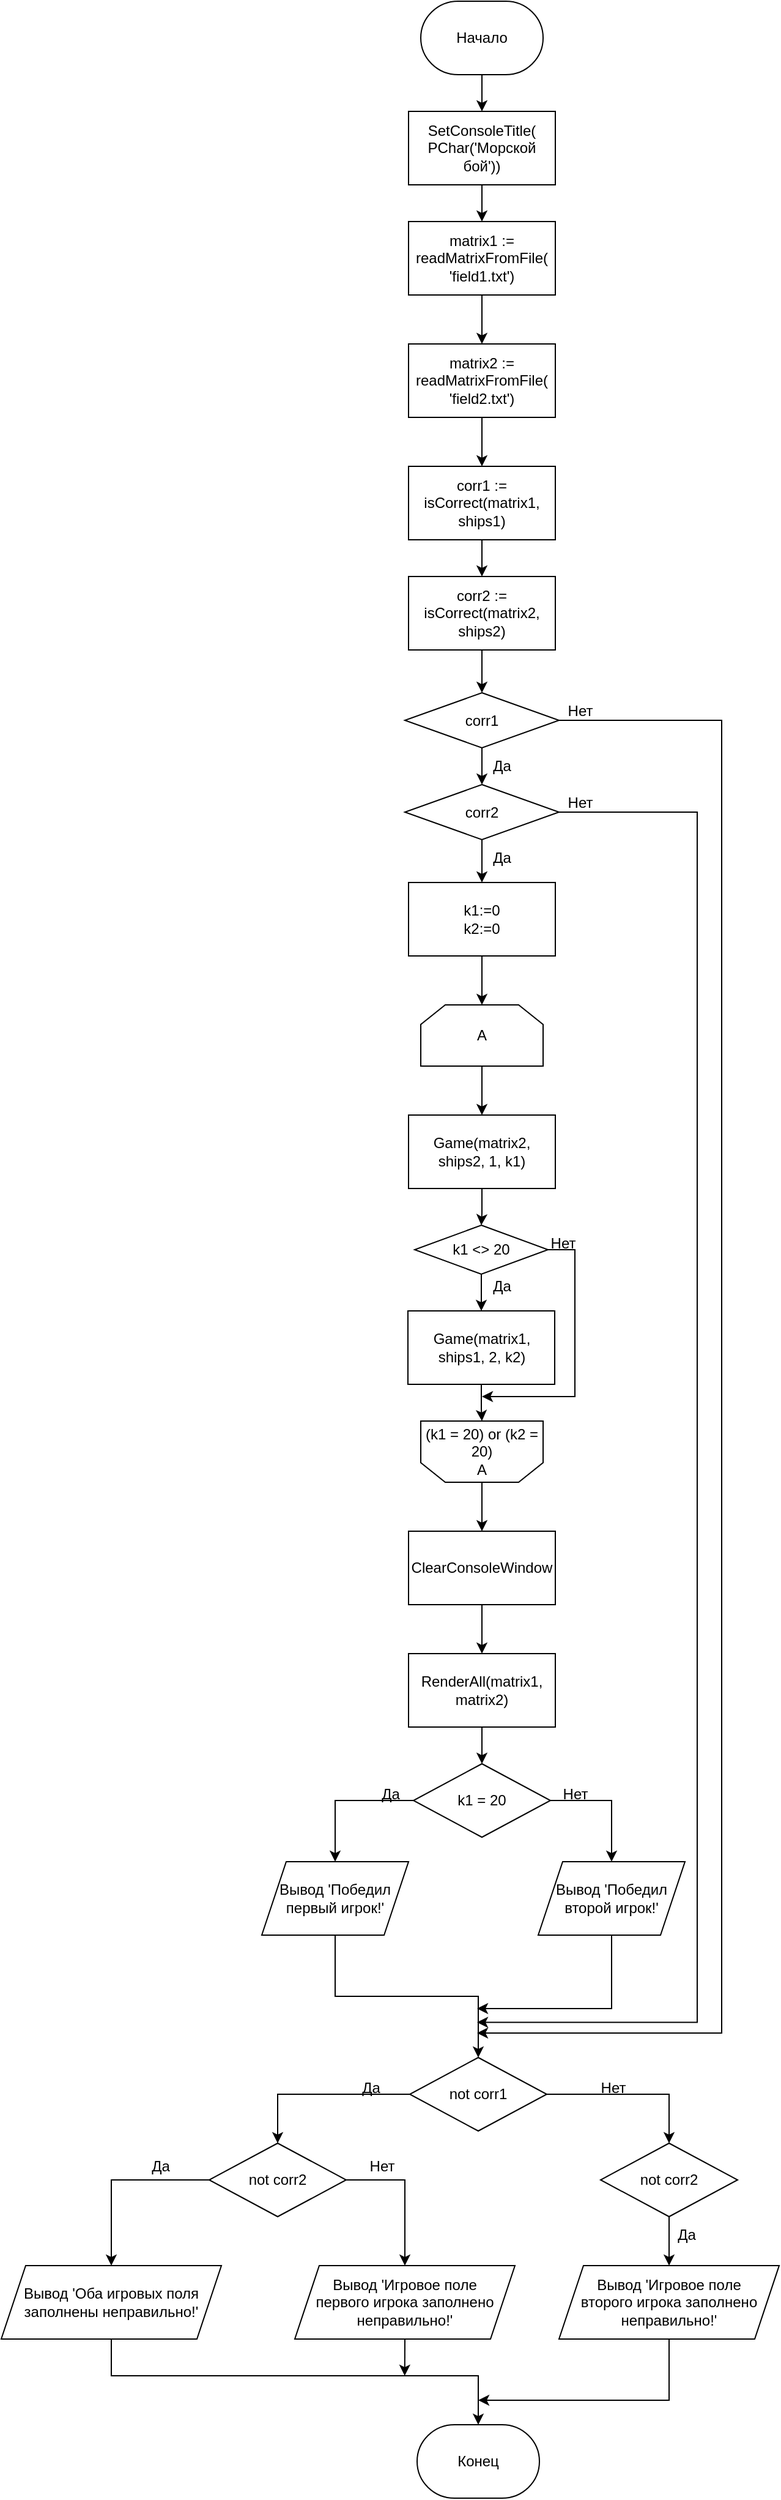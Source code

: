<mxfile version="20.6.2" type="device"><diagram id="Vkpr7BFZCpxMBZ9UFgxx" name="Страница 1"><mxGraphModel dx="3507" dy="2113" grid="1" gridSize="10" guides="1" tooltips="1" connect="1" arrows="1" fold="1" page="1" pageScale="1" pageWidth="827" pageHeight="1169" math="0" shadow="0"><root><mxCell id="0"/><mxCell id="1" parent="0"/><mxCell id="qcvuCs0h_9k7W8A4ft2M-3" value="" style="edgeStyle=orthogonalEdgeStyle;rounded=0;orthogonalLoop=1;jettySize=auto;html=1;" edge="1" parent="1" source="qcvuCs0h_9k7W8A4ft2M-1" target="qcvuCs0h_9k7W8A4ft2M-2"><mxGeometry relative="1" as="geometry"/></mxCell><mxCell id="qcvuCs0h_9k7W8A4ft2M-1" value="Начало" style="strokeWidth=1;html=1;shape=mxgraph.flowchart.terminator;whiteSpace=wrap;" vertex="1" parent="1"><mxGeometry x="364" y="20" width="100" height="60" as="geometry"/></mxCell><mxCell id="qcvuCs0h_9k7W8A4ft2M-5" value="" style="edgeStyle=orthogonalEdgeStyle;rounded=0;orthogonalLoop=1;jettySize=auto;html=1;" edge="1" parent="1" source="qcvuCs0h_9k7W8A4ft2M-2" target="qcvuCs0h_9k7W8A4ft2M-4"><mxGeometry relative="1" as="geometry"/></mxCell><mxCell id="qcvuCs0h_9k7W8A4ft2M-2" value="SetConsoleTitle(&lt;br&gt;PChar('Морской бой'))" style="whiteSpace=wrap;html=1;strokeWidth=1;" vertex="1" parent="1"><mxGeometry x="354" y="110" width="120" height="60" as="geometry"/></mxCell><mxCell id="qcvuCs0h_9k7W8A4ft2M-7" value="" style="edgeStyle=orthogonalEdgeStyle;rounded=0;orthogonalLoop=1;jettySize=auto;html=1;" edge="1" parent="1" source="qcvuCs0h_9k7W8A4ft2M-4" target="qcvuCs0h_9k7W8A4ft2M-6"><mxGeometry relative="1" as="geometry"/></mxCell><mxCell id="qcvuCs0h_9k7W8A4ft2M-4" value="matrix1 := readMatrixFromFile(&lt;br&gt;'field1.txt')" style="whiteSpace=wrap;html=1;strokeWidth=1;" vertex="1" parent="1"><mxGeometry x="354" y="200" width="120" height="60" as="geometry"/></mxCell><mxCell id="qcvuCs0h_9k7W8A4ft2M-9" value="" style="edgeStyle=orthogonalEdgeStyle;rounded=0;orthogonalLoop=1;jettySize=auto;html=1;" edge="1" parent="1" source="qcvuCs0h_9k7W8A4ft2M-6" target="qcvuCs0h_9k7W8A4ft2M-8"><mxGeometry relative="1" as="geometry"/></mxCell><mxCell id="qcvuCs0h_9k7W8A4ft2M-6" value="matrix2 := readMatrixFromFile(&lt;br&gt;'field2.txt')" style="whiteSpace=wrap;html=1;strokeWidth=1;" vertex="1" parent="1"><mxGeometry x="354" y="300" width="120" height="60" as="geometry"/></mxCell><mxCell id="qcvuCs0h_9k7W8A4ft2M-11" value="" style="edgeStyle=orthogonalEdgeStyle;rounded=0;orthogonalLoop=1;jettySize=auto;html=1;" edge="1" parent="1" source="qcvuCs0h_9k7W8A4ft2M-8" target="qcvuCs0h_9k7W8A4ft2M-10"><mxGeometry relative="1" as="geometry"/></mxCell><mxCell id="qcvuCs0h_9k7W8A4ft2M-8" value="corr1 := isCorrect(matrix1, ships1)" style="whiteSpace=wrap;html=1;strokeWidth=1;" vertex="1" parent="1"><mxGeometry x="354" y="400" width="120" height="60" as="geometry"/></mxCell><mxCell id="qcvuCs0h_9k7W8A4ft2M-13" value="" style="edgeStyle=orthogonalEdgeStyle;rounded=0;orthogonalLoop=1;jettySize=auto;html=1;" edge="1" parent="1" source="qcvuCs0h_9k7W8A4ft2M-10" target="qcvuCs0h_9k7W8A4ft2M-12"><mxGeometry relative="1" as="geometry"/></mxCell><mxCell id="qcvuCs0h_9k7W8A4ft2M-10" value="corr2 := isCorrect(matrix2, ships2)" style="whiteSpace=wrap;html=1;strokeWidth=1;" vertex="1" parent="1"><mxGeometry x="354" y="490" width="120" height="60" as="geometry"/></mxCell><mxCell id="qcvuCs0h_9k7W8A4ft2M-15" value="" style="edgeStyle=orthogonalEdgeStyle;rounded=0;orthogonalLoop=1;jettySize=auto;html=1;" edge="1" parent="1" source="qcvuCs0h_9k7W8A4ft2M-12" target="qcvuCs0h_9k7W8A4ft2M-14"><mxGeometry relative="1" as="geometry"/></mxCell><mxCell id="qcvuCs0h_9k7W8A4ft2M-72" style="edgeStyle=orthogonalEdgeStyle;rounded=0;orthogonalLoop=1;jettySize=auto;html=1;exitX=1;exitY=0.5;exitDx=0;exitDy=0;" edge="1" parent="1" source="qcvuCs0h_9k7W8A4ft2M-12"><mxGeometry relative="1" as="geometry"><mxPoint x="410" y="1680" as="targetPoint"/><Array as="points"><mxPoint x="610" y="608"/><mxPoint x="610" y="1680"/><mxPoint x="410" y="1680"/></Array></mxGeometry></mxCell><mxCell id="qcvuCs0h_9k7W8A4ft2M-12" value="corr1" style="rhombus;whiteSpace=wrap;html=1;strokeWidth=1;" vertex="1" parent="1"><mxGeometry x="351" y="585" width="126" height="45" as="geometry"/></mxCell><mxCell id="qcvuCs0h_9k7W8A4ft2M-17" value="" style="edgeStyle=orthogonalEdgeStyle;rounded=0;orthogonalLoop=1;jettySize=auto;html=1;" edge="1" parent="1" source="qcvuCs0h_9k7W8A4ft2M-14" target="qcvuCs0h_9k7W8A4ft2M-16"><mxGeometry relative="1" as="geometry"/></mxCell><mxCell id="qcvuCs0h_9k7W8A4ft2M-71" style="edgeStyle=orthogonalEdgeStyle;rounded=0;orthogonalLoop=1;jettySize=auto;html=1;exitX=1;exitY=0.5;exitDx=0;exitDy=0;" edge="1" parent="1" source="qcvuCs0h_9k7W8A4ft2M-14"><mxGeometry relative="1" as="geometry"><mxPoint x="410" y="1671.241" as="targetPoint"/><Array as="points"><mxPoint x="590" y="683"/><mxPoint x="590" y="1671"/></Array></mxGeometry></mxCell><mxCell id="qcvuCs0h_9k7W8A4ft2M-14" value="corr2" style="rhombus;whiteSpace=wrap;html=1;strokeWidth=1;" vertex="1" parent="1"><mxGeometry x="351" y="660" width="126" height="45" as="geometry"/></mxCell><mxCell id="qcvuCs0h_9k7W8A4ft2M-19" value="" style="edgeStyle=orthogonalEdgeStyle;rounded=0;orthogonalLoop=1;jettySize=auto;html=1;" edge="1" parent="1" source="qcvuCs0h_9k7W8A4ft2M-16" target="qcvuCs0h_9k7W8A4ft2M-18"><mxGeometry relative="1" as="geometry"/></mxCell><mxCell id="qcvuCs0h_9k7W8A4ft2M-16" value="&lt;div&gt;k1:=0&lt;/div&gt;&lt;div&gt;&lt;span style=&quot;background-color: initial;&quot;&gt;k2:=0&lt;/span&gt;&lt;/div&gt;" style="whiteSpace=wrap;html=1;strokeWidth=1;" vertex="1" parent="1"><mxGeometry x="354" y="740" width="120" height="60" as="geometry"/></mxCell><mxCell id="qcvuCs0h_9k7W8A4ft2M-21" value="" style="edgeStyle=orthogonalEdgeStyle;rounded=0;orthogonalLoop=1;jettySize=auto;html=1;" edge="1" parent="1" source="qcvuCs0h_9k7W8A4ft2M-18" target="qcvuCs0h_9k7W8A4ft2M-20"><mxGeometry relative="1" as="geometry"/></mxCell><mxCell id="qcvuCs0h_9k7W8A4ft2M-18" value="A" style="shape=loopLimit;whiteSpace=wrap;html=1;strokeWidth=1;" vertex="1" parent="1"><mxGeometry x="364" y="840" width="100" height="50" as="geometry"/></mxCell><mxCell id="qcvuCs0h_9k7W8A4ft2M-23" value="" style="edgeStyle=orthogonalEdgeStyle;rounded=0;orthogonalLoop=1;jettySize=auto;html=1;" edge="1" parent="1" source="qcvuCs0h_9k7W8A4ft2M-20" target="qcvuCs0h_9k7W8A4ft2M-22"><mxGeometry relative="1" as="geometry"/></mxCell><mxCell id="qcvuCs0h_9k7W8A4ft2M-20" value="Game(matrix2, ships2, 1, k1)" style="whiteSpace=wrap;html=1;strokeWidth=1;" vertex="1" parent="1"><mxGeometry x="354" y="930" width="120" height="60" as="geometry"/></mxCell><mxCell id="qcvuCs0h_9k7W8A4ft2M-25" value="" style="edgeStyle=orthogonalEdgeStyle;rounded=0;orthogonalLoop=1;jettySize=auto;html=1;" edge="1" parent="1" source="qcvuCs0h_9k7W8A4ft2M-22" target="qcvuCs0h_9k7W8A4ft2M-24"><mxGeometry relative="1" as="geometry"/></mxCell><mxCell id="qcvuCs0h_9k7W8A4ft2M-31" style="edgeStyle=orthogonalEdgeStyle;rounded=0;orthogonalLoop=1;jettySize=auto;html=1;exitX=1;exitY=0.5;exitDx=0;exitDy=0;" edge="1" parent="1" source="qcvuCs0h_9k7W8A4ft2M-22"><mxGeometry relative="1" as="geometry"><mxPoint x="414" y="1160" as="targetPoint"/><Array as="points"><mxPoint x="490" y="1040"/><mxPoint x="490" y="1160"/></Array></mxGeometry></mxCell><mxCell id="qcvuCs0h_9k7W8A4ft2M-22" value="&amp;nbsp;k1 &amp;lt;&amp;gt; 20&amp;nbsp;" style="rhombus;whiteSpace=wrap;html=1;strokeWidth=1;" vertex="1" parent="1"><mxGeometry x="359" y="1020" width="109" height="40" as="geometry"/></mxCell><mxCell id="qcvuCs0h_9k7W8A4ft2M-30" value="" style="edgeStyle=orthogonalEdgeStyle;rounded=0;orthogonalLoop=1;jettySize=auto;html=1;" edge="1" parent="1" source="qcvuCs0h_9k7W8A4ft2M-24" target="qcvuCs0h_9k7W8A4ft2M-29"><mxGeometry relative="1" as="geometry"/></mxCell><mxCell id="qcvuCs0h_9k7W8A4ft2M-24" value="Game(matrix1, ships1, 2, k2)" style="whiteSpace=wrap;html=1;strokeWidth=1;" vertex="1" parent="1"><mxGeometry x="353.5" y="1090" width="120" height="60" as="geometry"/></mxCell><mxCell id="qcvuCs0h_9k7W8A4ft2M-26" value="Да" style="text;html=1;align=center;verticalAlign=middle;resizable=0;points=[];autosize=1;strokeColor=none;fillColor=none;" vertex="1" parent="1"><mxGeometry x="410" y="1055" width="40" height="30" as="geometry"/></mxCell><mxCell id="qcvuCs0h_9k7W8A4ft2M-27" value="Да" style="text;html=1;align=center;verticalAlign=middle;resizable=0;points=[];autosize=1;strokeColor=none;fillColor=none;" vertex="1" parent="1"><mxGeometry x="410" y="705" width="40" height="30" as="geometry"/></mxCell><mxCell id="qcvuCs0h_9k7W8A4ft2M-28" value="Да" style="text;html=1;align=center;verticalAlign=middle;resizable=0;points=[];autosize=1;strokeColor=none;fillColor=none;" vertex="1" parent="1"><mxGeometry x="410" y="630" width="40" height="30" as="geometry"/></mxCell><mxCell id="qcvuCs0h_9k7W8A4ft2M-35" value="" style="edgeStyle=orthogonalEdgeStyle;rounded=0;orthogonalLoop=1;jettySize=auto;html=1;" edge="1" parent="1" source="qcvuCs0h_9k7W8A4ft2M-29" target="qcvuCs0h_9k7W8A4ft2M-34"><mxGeometry relative="1" as="geometry"/></mxCell><mxCell id="qcvuCs0h_9k7W8A4ft2M-29" value="(k1 = 20) or (k2 = 20)&lt;br&gt;A" style="shape=loopLimit;whiteSpace=wrap;html=1;strokeWidth=1;flipV=1;" vertex="1" parent="1"><mxGeometry x="364" y="1180" width="100" height="50" as="geometry"/></mxCell><mxCell id="qcvuCs0h_9k7W8A4ft2M-32" value="Нет" style="text;html=1;align=center;verticalAlign=middle;resizable=0;points=[];autosize=1;strokeColor=none;fillColor=none;" vertex="1" parent="1"><mxGeometry x="460" y="1020" width="40" height="30" as="geometry"/></mxCell><mxCell id="qcvuCs0h_9k7W8A4ft2M-33" value="Нет" style="text;html=1;align=center;verticalAlign=middle;resizable=0;points=[];autosize=1;strokeColor=none;fillColor=none;" vertex="1" parent="1"><mxGeometry x="474" y="585" width="40" height="30" as="geometry"/></mxCell><mxCell id="qcvuCs0h_9k7W8A4ft2M-37" value="" style="edgeStyle=orthogonalEdgeStyle;rounded=0;orthogonalLoop=1;jettySize=auto;html=1;" edge="1" parent="1" source="qcvuCs0h_9k7W8A4ft2M-34" target="qcvuCs0h_9k7W8A4ft2M-36"><mxGeometry relative="1" as="geometry"/></mxCell><mxCell id="qcvuCs0h_9k7W8A4ft2M-34" value="ClearConsoleWindow" style="whiteSpace=wrap;html=1;strokeWidth=1;" vertex="1" parent="1"><mxGeometry x="354" y="1270" width="120" height="60" as="geometry"/></mxCell><mxCell id="qcvuCs0h_9k7W8A4ft2M-39" value="" style="edgeStyle=orthogonalEdgeStyle;rounded=0;orthogonalLoop=1;jettySize=auto;html=1;" edge="1" parent="1" source="qcvuCs0h_9k7W8A4ft2M-36" target="qcvuCs0h_9k7W8A4ft2M-38"><mxGeometry relative="1" as="geometry"/></mxCell><mxCell id="qcvuCs0h_9k7W8A4ft2M-36" value="RenderAll(matrix1, matrix2)" style="whiteSpace=wrap;html=1;strokeWidth=1;" vertex="1" parent="1"><mxGeometry x="354" y="1370" width="120" height="60" as="geometry"/></mxCell><mxCell id="qcvuCs0h_9k7W8A4ft2M-41" value="" style="edgeStyle=orthogonalEdgeStyle;rounded=0;orthogonalLoop=1;jettySize=auto;html=1;" edge="1" parent="1" source="qcvuCs0h_9k7W8A4ft2M-38" target="qcvuCs0h_9k7W8A4ft2M-40"><mxGeometry relative="1" as="geometry"/></mxCell><mxCell id="qcvuCs0h_9k7W8A4ft2M-44" style="edgeStyle=orthogonalEdgeStyle;rounded=0;orthogonalLoop=1;jettySize=auto;html=1;exitX=1;exitY=0.5;exitDx=0;exitDy=0;" edge="1" parent="1" source="qcvuCs0h_9k7W8A4ft2M-38" target="qcvuCs0h_9k7W8A4ft2M-43"><mxGeometry relative="1" as="geometry"/></mxCell><mxCell id="qcvuCs0h_9k7W8A4ft2M-38" value="k1 = 20" style="rhombus;whiteSpace=wrap;html=1;strokeWidth=1;" vertex="1" parent="1"><mxGeometry x="358" y="1460" width="112" height="60" as="geometry"/></mxCell><mxCell id="qcvuCs0h_9k7W8A4ft2M-47" style="edgeStyle=orthogonalEdgeStyle;rounded=0;orthogonalLoop=1;jettySize=auto;html=1;exitX=0.5;exitY=1;exitDx=0;exitDy=0;entryX=0.5;entryY=0;entryDx=0;entryDy=0;" edge="1" parent="1" source="qcvuCs0h_9k7W8A4ft2M-40" target="qcvuCs0h_9k7W8A4ft2M-46"><mxGeometry relative="1" as="geometry"/></mxCell><mxCell id="qcvuCs0h_9k7W8A4ft2M-40" value="Вывод 'Победил первый игрок!'" style="shape=parallelogram;perimeter=parallelogramPerimeter;whiteSpace=wrap;html=1;fixedSize=1;strokeWidth=1;" vertex="1" parent="1"><mxGeometry x="234" y="1540" width="120" height="60" as="geometry"/></mxCell><mxCell id="qcvuCs0h_9k7W8A4ft2M-42" value="Да" style="text;html=1;align=center;verticalAlign=middle;resizable=0;points=[];autosize=1;strokeColor=none;fillColor=none;" vertex="1" parent="1"><mxGeometry x="319" y="1470" width="40" height="30" as="geometry"/></mxCell><mxCell id="qcvuCs0h_9k7W8A4ft2M-48" style="edgeStyle=orthogonalEdgeStyle;rounded=0;orthogonalLoop=1;jettySize=auto;html=1;exitX=0.5;exitY=1;exitDx=0;exitDy=0;" edge="1" parent="1" source="qcvuCs0h_9k7W8A4ft2M-43"><mxGeometry relative="1" as="geometry"><mxPoint x="410" y="1660" as="targetPoint"/><Array as="points"><mxPoint x="520" y="1660"/><mxPoint x="410" y="1660"/></Array></mxGeometry></mxCell><mxCell id="qcvuCs0h_9k7W8A4ft2M-43" value="Вывод 'Победил второй игрок!'" style="shape=parallelogram;perimeter=parallelogramPerimeter;whiteSpace=wrap;html=1;fixedSize=1;strokeWidth=1;" vertex="1" parent="1"><mxGeometry x="460" y="1540" width="120" height="60" as="geometry"/></mxCell><mxCell id="qcvuCs0h_9k7W8A4ft2M-45" value="Нет" style="text;html=1;align=center;verticalAlign=middle;resizable=0;points=[];autosize=1;strokeColor=none;fillColor=none;" vertex="1" parent="1"><mxGeometry x="470" y="1470" width="40" height="30" as="geometry"/></mxCell><mxCell id="qcvuCs0h_9k7W8A4ft2M-51" style="edgeStyle=orthogonalEdgeStyle;rounded=0;orthogonalLoop=1;jettySize=auto;html=1;exitX=0;exitY=0.5;exitDx=0;exitDy=0;" edge="1" parent="1" source="qcvuCs0h_9k7W8A4ft2M-46" target="qcvuCs0h_9k7W8A4ft2M-50"><mxGeometry relative="1" as="geometry"/></mxCell><mxCell id="qcvuCs0h_9k7W8A4ft2M-61" style="edgeStyle=orthogonalEdgeStyle;rounded=0;orthogonalLoop=1;jettySize=auto;html=1;exitX=1;exitY=0.5;exitDx=0;exitDy=0;" edge="1" parent="1" source="qcvuCs0h_9k7W8A4ft2M-46" target="qcvuCs0h_9k7W8A4ft2M-60"><mxGeometry relative="1" as="geometry"/></mxCell><mxCell id="qcvuCs0h_9k7W8A4ft2M-46" value="not corr1" style="rhombus;whiteSpace=wrap;html=1;strokeWidth=1;" vertex="1" parent="1"><mxGeometry x="355" y="1700" width="112" height="60" as="geometry"/></mxCell><mxCell id="qcvuCs0h_9k7W8A4ft2M-54" style="edgeStyle=orthogonalEdgeStyle;rounded=0;orthogonalLoop=1;jettySize=auto;html=1;exitX=0;exitY=0.5;exitDx=0;exitDy=0;" edge="1" parent="1" source="qcvuCs0h_9k7W8A4ft2M-50" target="qcvuCs0h_9k7W8A4ft2M-53"><mxGeometry relative="1" as="geometry"/></mxCell><mxCell id="qcvuCs0h_9k7W8A4ft2M-57" style="edgeStyle=orthogonalEdgeStyle;rounded=0;orthogonalLoop=1;jettySize=auto;html=1;exitX=1;exitY=0.5;exitDx=0;exitDy=0;entryX=0.5;entryY=0;entryDx=0;entryDy=0;" edge="1" parent="1" source="qcvuCs0h_9k7W8A4ft2M-50" target="qcvuCs0h_9k7W8A4ft2M-56"><mxGeometry relative="1" as="geometry"/></mxCell><mxCell id="qcvuCs0h_9k7W8A4ft2M-50" value="not corr2" style="rhombus;whiteSpace=wrap;html=1;strokeWidth=1;" vertex="1" parent="1"><mxGeometry x="191" y="1770" width="112" height="60" as="geometry"/></mxCell><mxCell id="qcvuCs0h_9k7W8A4ft2M-52" value="Да" style="text;html=1;align=center;verticalAlign=middle;resizable=0;points=[];autosize=1;strokeColor=none;fillColor=none;" vertex="1" parent="1"><mxGeometry x="303" y="1710" width="40" height="30" as="geometry"/></mxCell><mxCell id="qcvuCs0h_9k7W8A4ft2M-67" style="edgeStyle=orthogonalEdgeStyle;rounded=0;orthogonalLoop=1;jettySize=auto;html=1;exitX=0.5;exitY=1;exitDx=0;exitDy=0;entryX=0.5;entryY=0;entryDx=0;entryDy=0;entryPerimeter=0;" edge="1" parent="1" source="qcvuCs0h_9k7W8A4ft2M-53" target="qcvuCs0h_9k7W8A4ft2M-66"><mxGeometry relative="1" as="geometry"><mxPoint x="391" y="1980" as="targetPoint"/><Array as="points"><mxPoint x="111" y="1960"/><mxPoint x="411" y="1960"/></Array></mxGeometry></mxCell><mxCell id="qcvuCs0h_9k7W8A4ft2M-53" value="Вывод 'Оба игровых поля заполнены неправильно!'" style="shape=parallelogram;perimeter=parallelogramPerimeter;whiteSpace=wrap;html=1;fixedSize=1;strokeWidth=1;" vertex="1" parent="1"><mxGeometry x="21" y="1870" width="180" height="60" as="geometry"/></mxCell><mxCell id="qcvuCs0h_9k7W8A4ft2M-55" value="Да" style="text;html=1;align=center;verticalAlign=middle;resizable=0;points=[];autosize=1;strokeColor=none;fillColor=none;" vertex="1" parent="1"><mxGeometry x="131" y="1774" width="40" height="30" as="geometry"/></mxCell><mxCell id="qcvuCs0h_9k7W8A4ft2M-69" style="edgeStyle=orthogonalEdgeStyle;rounded=0;orthogonalLoop=1;jettySize=auto;html=1;exitX=0.5;exitY=1;exitDx=0;exitDy=0;" edge="1" parent="1" source="qcvuCs0h_9k7W8A4ft2M-56"><mxGeometry relative="1" as="geometry"><mxPoint x="350.862" y="1960" as="targetPoint"/></mxGeometry></mxCell><mxCell id="qcvuCs0h_9k7W8A4ft2M-56" value="Вывод 'Игровое поле &lt;br&gt;первого игрока заполнено неправильно!'" style="shape=parallelogram;perimeter=parallelogramPerimeter;whiteSpace=wrap;html=1;fixedSize=1;strokeWidth=1;" vertex="1" parent="1"><mxGeometry x="261" y="1870" width="180" height="60" as="geometry"/></mxCell><mxCell id="qcvuCs0h_9k7W8A4ft2M-58" value="Нет" style="text;html=1;align=center;verticalAlign=middle;resizable=0;points=[];autosize=1;strokeColor=none;fillColor=none;" vertex="1" parent="1"><mxGeometry x="312" y="1774" width="40" height="30" as="geometry"/></mxCell><mxCell id="qcvuCs0h_9k7W8A4ft2M-64" value="" style="edgeStyle=orthogonalEdgeStyle;rounded=0;orthogonalLoop=1;jettySize=auto;html=1;" edge="1" parent="1" source="qcvuCs0h_9k7W8A4ft2M-60" target="qcvuCs0h_9k7W8A4ft2M-63"><mxGeometry relative="1" as="geometry"/></mxCell><mxCell id="qcvuCs0h_9k7W8A4ft2M-60" value="not corr2" style="rhombus;whiteSpace=wrap;html=1;strokeWidth=1;" vertex="1" parent="1"><mxGeometry x="511" y="1770" width="112" height="60" as="geometry"/></mxCell><mxCell id="qcvuCs0h_9k7W8A4ft2M-62" value="Нет" style="text;html=1;align=center;verticalAlign=middle;resizable=0;points=[];autosize=1;strokeColor=none;fillColor=none;" vertex="1" parent="1"><mxGeometry x="501" y="1710" width="40" height="30" as="geometry"/></mxCell><mxCell id="qcvuCs0h_9k7W8A4ft2M-70" style="edgeStyle=orthogonalEdgeStyle;rounded=0;orthogonalLoop=1;jettySize=auto;html=1;exitX=0.5;exitY=1;exitDx=0;exitDy=0;" edge="1" parent="1" source="qcvuCs0h_9k7W8A4ft2M-63"><mxGeometry relative="1" as="geometry"><mxPoint x="411" y="1980" as="targetPoint"/><Array as="points"><mxPoint x="567" y="1980"/></Array></mxGeometry></mxCell><mxCell id="qcvuCs0h_9k7W8A4ft2M-63" value="Вывод 'Игровое поле &lt;br&gt;второго игрока заполнено неправильно!'" style="shape=parallelogram;perimeter=parallelogramPerimeter;whiteSpace=wrap;html=1;fixedSize=1;strokeWidth=1;" vertex="1" parent="1"><mxGeometry x="477" y="1870" width="180" height="60" as="geometry"/></mxCell><mxCell id="qcvuCs0h_9k7W8A4ft2M-65" value="Да" style="text;html=1;align=center;verticalAlign=middle;resizable=0;points=[];autosize=1;strokeColor=none;fillColor=none;" vertex="1" parent="1"><mxGeometry x="561" y="1830" width="40" height="30" as="geometry"/></mxCell><mxCell id="qcvuCs0h_9k7W8A4ft2M-66" value="Конец" style="strokeWidth=1;html=1;shape=mxgraph.flowchart.terminator;whiteSpace=wrap;" vertex="1" parent="1"><mxGeometry x="361" y="2000" width="100" height="60" as="geometry"/></mxCell><mxCell id="qcvuCs0h_9k7W8A4ft2M-73" value="Нет" style="text;html=1;align=center;verticalAlign=middle;resizable=0;points=[];autosize=1;strokeColor=none;fillColor=none;" vertex="1" parent="1"><mxGeometry x="474" y="660" width="40" height="30" as="geometry"/></mxCell></root></mxGraphModel></diagram></mxfile>